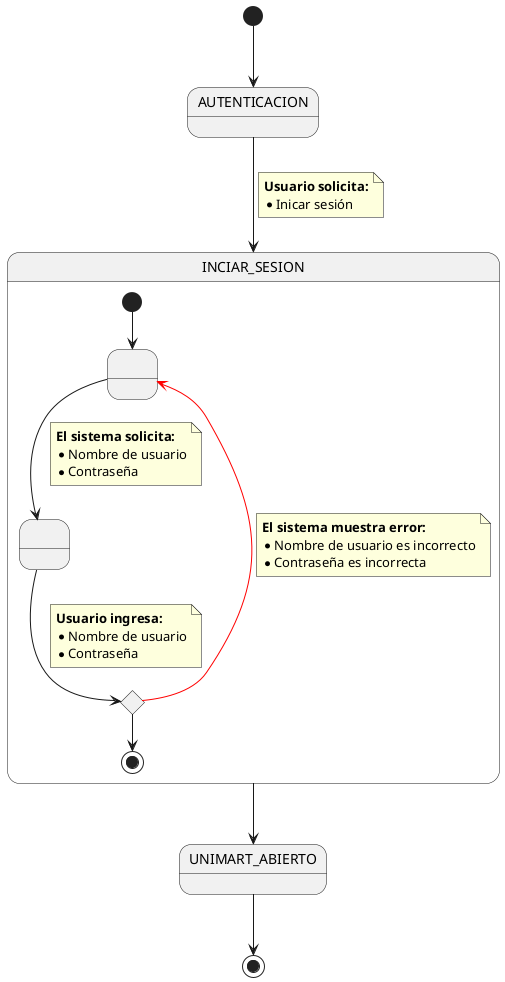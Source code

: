 @startuml authentication
state AUTENTICACION
state INCIAR_SESION
state UNIMART_ABIERTO

[*] --> AUTENTICACION
AUTENTICACION --> INCIAR_SESION
note on link
<b>Usuario solicita:</b>
* Inicar sesión
end note

state INCIAR_SESION {

    state 1 as " "
    state conditional <<choice>>
    state 2 as " "

    [*] --> 1

    1 --> 2
    note on link
    <b>El sistema solicita:</b>
    * Nombre de usuario
    * Contraseña
    end note

    2 --> conditional
    note on link
    <b>Usuario ingresa:</b>
    * Nombre de usuario
    * Contraseña
    end note

    conditional -[#red]-> 1
    note on link
    <b>El sistema muestra error:</b>
    * Nombre de usuario es incorrecto
    * Contraseña es incorrecta
    end note                  

    conditional --> [*]
}

INCIAR_SESION --> UNIMART_ABIERTO
UNIMART_ABIERTO --> [*]
@enduml